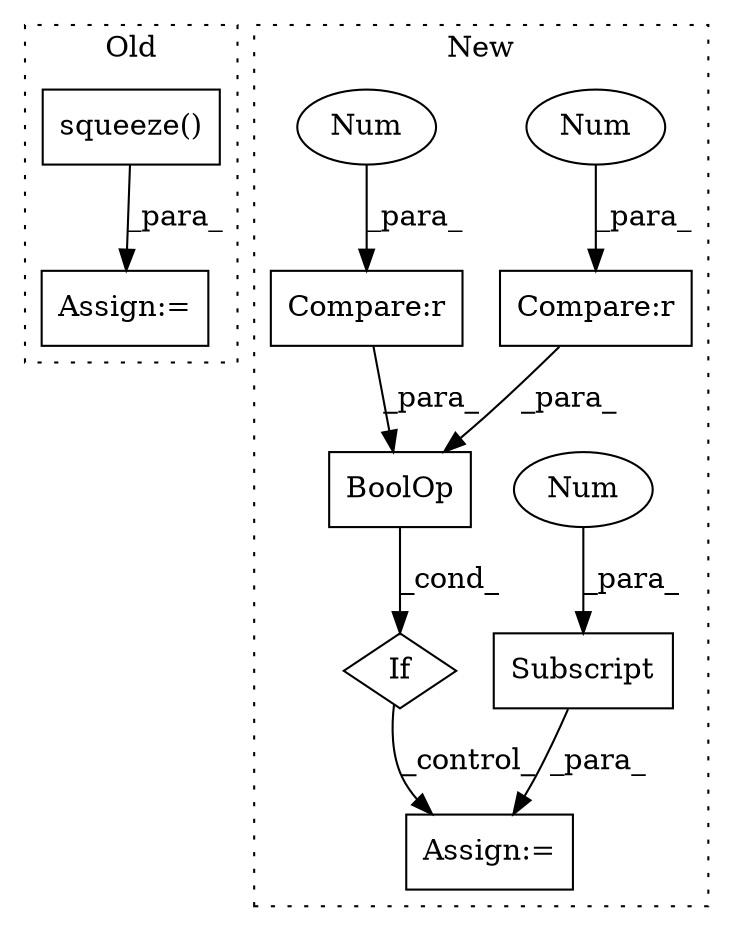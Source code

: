 digraph G {
subgraph cluster0 {
1 [label="squeeze()" a="75" s="1545" l="16" shape="box"];
4 [label="Assign:=" a="68" s="1542" l="3" shape="box"];
label = "Old";
style="dotted";
}
subgraph cluster1 {
2 [label="BoolOp" a="72" s="1761" l="38" shape="box"];
3 [label="If" a="96" s="1758" l="3" shape="diamond"];
5 [label="Assign:=" a="68" s="2046" l="3" shape="box"];
6 [label="Subscript" a="63" s="2049,0" l="14,0" shape="box"];
7 [label="Num" a="76" s="2061" l="1" shape="ellipse"];
8 [label="Compare:r" a="40" s="1762" l="16" shape="box"];
9 [label="Compare:r" a="40" s="1783" l="15" shape="box"];
10 [label="Num" a="76" s="1777" l="1" shape="ellipse"];
11 [label="Num" a="76" s="1797" l="1" shape="ellipse"];
label = "New";
style="dotted";
}
1 -> 4 [label="_para_"];
2 -> 3 [label="_cond_"];
3 -> 5 [label="_control_"];
6 -> 5 [label="_para_"];
7 -> 6 [label="_para_"];
8 -> 2 [label="_para_"];
9 -> 2 [label="_para_"];
10 -> 8 [label="_para_"];
11 -> 9 [label="_para_"];
}
